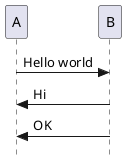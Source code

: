 @startuml Hello World
skinparam Style strictuml
A -> B : Hello world
B -> A : Hi
A <- B : OK
@enduml